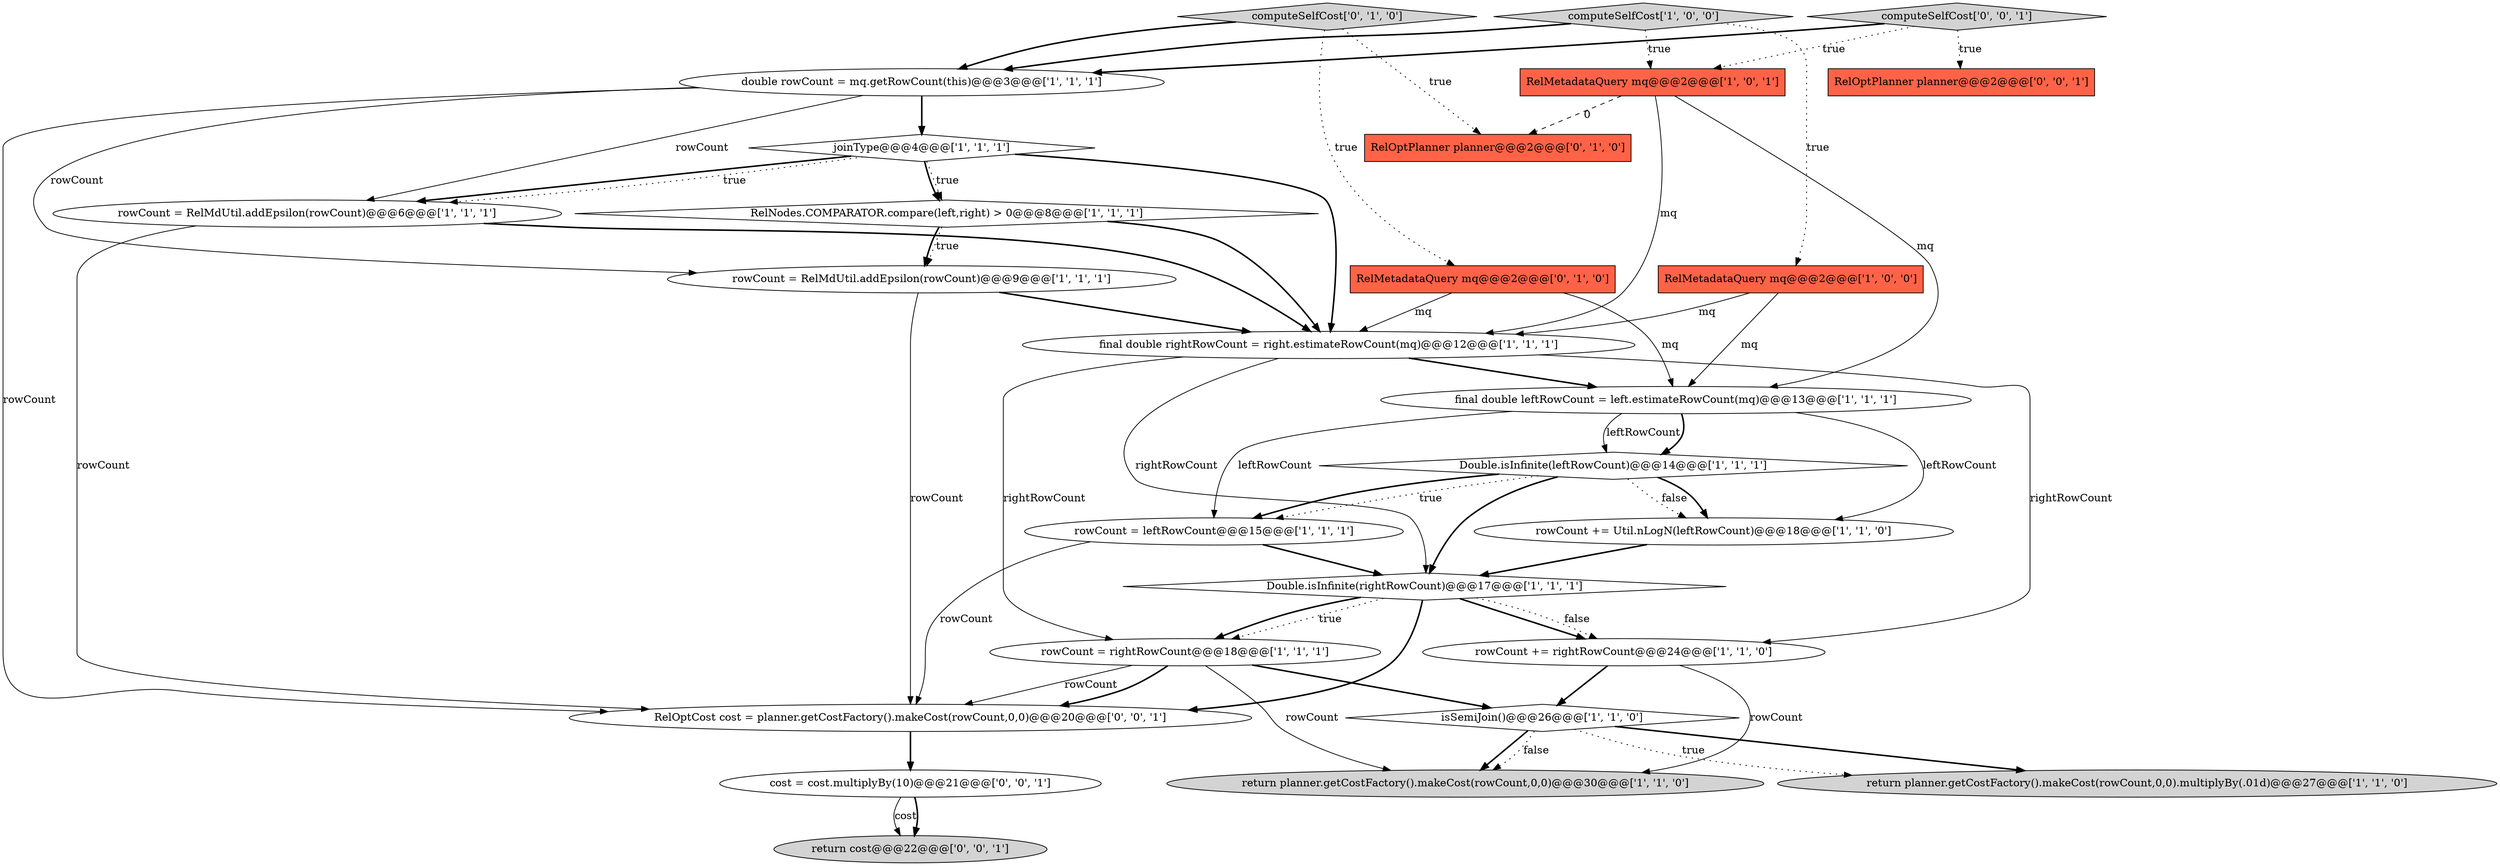 digraph {
2 [style = filled, label = "rowCount += rightRowCount@@@24@@@['1', '1', '0']", fillcolor = white, shape = ellipse image = "AAA0AAABBB1BBB"];
19 [style = filled, label = "RelMetadataQuery mq@@@2@@@['0', '1', '0']", fillcolor = tomato, shape = box image = "AAA0AAABBB2BBB"];
11 [style = filled, label = "joinType@@@4@@@['1', '1', '1']", fillcolor = white, shape = diamond image = "AAA0AAABBB1BBB"];
1 [style = filled, label = "Double.isInfinite(leftRowCount)@@@14@@@['1', '1', '1']", fillcolor = white, shape = diamond image = "AAA0AAABBB1BBB"];
3 [style = filled, label = "return planner.getCostFactory().makeCost(rowCount,0,0)@@@30@@@['1', '1', '0']", fillcolor = lightgray, shape = ellipse image = "AAA0AAABBB1BBB"];
10 [style = filled, label = "rowCount += Util.nLogN(leftRowCount)@@@18@@@['1', '1', '0']", fillcolor = white, shape = ellipse image = "AAA0AAABBB1BBB"];
17 [style = filled, label = "rowCount = leftRowCount@@@15@@@['1', '1', '1']", fillcolor = white, shape = ellipse image = "AAA0AAABBB1BBB"];
23 [style = filled, label = "return cost@@@22@@@['0', '0', '1']", fillcolor = lightgray, shape = ellipse image = "AAA0AAABBB3BBB"];
8 [style = filled, label = "rowCount = RelMdUtil.addEpsilon(rowCount)@@@6@@@['1', '1', '1']", fillcolor = white, shape = ellipse image = "AAA0AAABBB1BBB"];
9 [style = filled, label = "final double rightRowCount = right.estimateRowCount(mq)@@@12@@@['1', '1', '1']", fillcolor = white, shape = ellipse image = "AAA0AAABBB1BBB"];
6 [style = filled, label = "computeSelfCost['1', '0', '0']", fillcolor = lightgray, shape = diamond image = "AAA0AAABBB1BBB"];
21 [style = filled, label = "RelOptPlanner planner@@@2@@@['0', '1', '0']", fillcolor = tomato, shape = box image = "AAA1AAABBB2BBB"];
16 [style = filled, label = "RelMetadataQuery mq@@@2@@@['1', '0', '1']", fillcolor = tomato, shape = box image = "AAA0AAABBB1BBB"];
12 [style = filled, label = "double rowCount = mq.getRowCount(this)@@@3@@@['1', '1', '1']", fillcolor = white, shape = ellipse image = "AAA0AAABBB1BBB"];
20 [style = filled, label = "computeSelfCost['0', '1', '0']", fillcolor = lightgray, shape = diamond image = "AAA0AAABBB2BBB"];
13 [style = filled, label = "isSemiJoin()@@@26@@@['1', '1', '0']", fillcolor = white, shape = diamond image = "AAA0AAABBB1BBB"];
24 [style = filled, label = "computeSelfCost['0', '0', '1']", fillcolor = lightgray, shape = diamond image = "AAA0AAABBB3BBB"];
14 [style = filled, label = "RelNodes.COMPARATOR.compare(left,right) > 0@@@8@@@['1', '1', '1']", fillcolor = white, shape = diamond image = "AAA0AAABBB1BBB"];
25 [style = filled, label = "RelOptPlanner planner@@@2@@@['0', '0', '1']", fillcolor = tomato, shape = box image = "AAA0AAABBB3BBB"];
0 [style = filled, label = "Double.isInfinite(rightRowCount)@@@17@@@['1', '1', '1']", fillcolor = white, shape = diamond image = "AAA0AAABBB1BBB"];
4 [style = filled, label = "rowCount = RelMdUtil.addEpsilon(rowCount)@@@9@@@['1', '1', '1']", fillcolor = white, shape = ellipse image = "AAA0AAABBB1BBB"];
15 [style = filled, label = "rowCount = rightRowCount@@@18@@@['1', '1', '1']", fillcolor = white, shape = ellipse image = "AAA0AAABBB1BBB"];
7 [style = filled, label = "RelMetadataQuery mq@@@2@@@['1', '0', '0']", fillcolor = tomato, shape = box image = "AAA0AAABBB1BBB"];
18 [style = filled, label = "return planner.getCostFactory().makeCost(rowCount,0,0).multiplyBy(.01d)@@@27@@@['1', '1', '0']", fillcolor = lightgray, shape = ellipse image = "AAA0AAABBB1BBB"];
26 [style = filled, label = "RelOptCost cost = planner.getCostFactory().makeCost(rowCount,0,0)@@@20@@@['0', '0', '1']", fillcolor = white, shape = ellipse image = "AAA0AAABBB3BBB"];
5 [style = filled, label = "final double leftRowCount = left.estimateRowCount(mq)@@@13@@@['1', '1', '1']", fillcolor = white, shape = ellipse image = "AAA0AAABBB1BBB"];
22 [style = filled, label = "cost = cost.multiplyBy(10)@@@21@@@['0', '0', '1']", fillcolor = white, shape = ellipse image = "AAA0AAABBB3BBB"];
4->9 [style = bold, label=""];
24->12 [style = bold, label=""];
22->23 [style = solid, label="cost"];
7->9 [style = solid, label="mq"];
5->1 [style = solid, label="leftRowCount"];
15->13 [style = bold, label=""];
13->18 [style = dotted, label="true"];
0->26 [style = bold, label=""];
17->26 [style = solid, label="rowCount"];
9->0 [style = solid, label="rightRowCount"];
1->17 [style = dotted, label="true"];
11->14 [style = bold, label=""];
24->25 [style = dotted, label="true"];
19->5 [style = solid, label="mq"];
0->15 [style = dotted, label="true"];
4->26 [style = solid, label="rowCount"];
0->2 [style = bold, label=""];
12->11 [style = bold, label=""];
11->14 [style = dotted, label="true"];
0->2 [style = dotted, label="false"];
5->10 [style = solid, label="leftRowCount"];
1->0 [style = bold, label=""];
20->21 [style = dotted, label="true"];
16->5 [style = solid, label="mq"];
15->26 [style = solid, label="rowCount"];
11->9 [style = bold, label=""];
22->23 [style = bold, label=""];
24->16 [style = dotted, label="true"];
16->21 [style = dashed, label="0"];
0->15 [style = bold, label=""];
26->22 [style = bold, label=""];
1->17 [style = bold, label=""];
15->26 [style = bold, label=""];
2->13 [style = bold, label=""];
5->1 [style = bold, label=""];
1->10 [style = dotted, label="false"];
19->9 [style = solid, label="mq"];
17->0 [style = bold, label=""];
12->4 [style = solid, label="rowCount"];
16->9 [style = solid, label="mq"];
12->26 [style = solid, label="rowCount"];
2->3 [style = solid, label="rowCount"];
13->3 [style = bold, label=""];
5->17 [style = solid, label="leftRowCount"];
10->0 [style = bold, label=""];
20->12 [style = bold, label=""];
8->9 [style = bold, label=""];
6->7 [style = dotted, label="true"];
9->5 [style = bold, label=""];
8->26 [style = solid, label="rowCount"];
11->8 [style = bold, label=""];
14->9 [style = bold, label=""];
11->8 [style = dotted, label="true"];
13->3 [style = dotted, label="false"];
20->19 [style = dotted, label="true"];
9->2 [style = solid, label="rightRowCount"];
9->15 [style = solid, label="rightRowCount"];
7->5 [style = solid, label="mq"];
1->10 [style = bold, label=""];
14->4 [style = dotted, label="true"];
15->3 [style = solid, label="rowCount"];
6->12 [style = bold, label=""];
6->16 [style = dotted, label="true"];
13->18 [style = bold, label=""];
14->4 [style = bold, label=""];
12->8 [style = solid, label="rowCount"];
}
